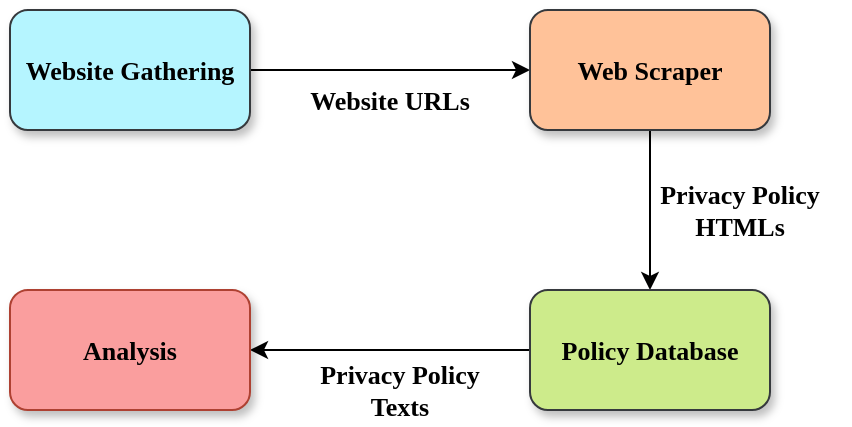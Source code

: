 <mxfile version="14.9.4" type="github">
  <diagram id="Du1h6iVQc_4GmqpZkfJo" name="Page-1">
    <mxGraphModel dx="867" dy="465" grid="1" gridSize="10" guides="1" tooltips="1" connect="1" arrows="1" fold="1" page="1" pageScale="1" pageWidth="827" pageHeight="1169" math="0" shadow="0">
      <root>
        <mxCell id="0" />
        <mxCell id="1" parent="0" />
        <mxCell id="mERwpeLYzUTZPkXKmUp4-6" style="edgeStyle=orthogonalEdgeStyle;rounded=0;orthogonalLoop=1;jettySize=auto;html=1;exitX=1;exitY=0.5;exitDx=0;exitDy=0;entryX=0;entryY=0.5;entryDx=0;entryDy=0;" edge="1" parent="1" source="mERwpeLYzUTZPkXKmUp4-1" target="mERwpeLYzUTZPkXKmUp4-3">
          <mxGeometry relative="1" as="geometry" />
        </mxCell>
        <mxCell id="mERwpeLYzUTZPkXKmUp4-1" value="Website Gathering" style="rounded=1;html=1;strokeColor=#36393d;fillColor=#B5F5FF;shadow=1;sketch=0;glass=0;fontFamily=Garamond;fontSize=13;labelBackgroundColor=none;labelBorderColor=none;fontStyle=1;whiteSpace=wrap;spacingTop=0;" vertex="1" parent="1">
          <mxGeometry x="30" y="220" width="120" height="60" as="geometry" />
        </mxCell>
        <mxCell id="mERwpeLYzUTZPkXKmUp4-10" style="edgeStyle=orthogonalEdgeStyle;rounded=0;orthogonalLoop=1;jettySize=auto;html=1;exitX=0.5;exitY=1;exitDx=0;exitDy=0;" edge="1" parent="1" source="mERwpeLYzUTZPkXKmUp4-3" target="mERwpeLYzUTZPkXKmUp4-4">
          <mxGeometry relative="1" as="geometry" />
        </mxCell>
        <mxCell id="mERwpeLYzUTZPkXKmUp4-3" value="Web Scraper" style="rounded=1;whiteSpace=wrap;html=1;strokeColor=#36393d;fillColor=#FFC299;shadow=1;fontFamily=Garamond;fontSize=13;fontStyle=1" vertex="1" parent="1">
          <mxGeometry x="290" y="220" width="120" height="60" as="geometry" />
        </mxCell>
        <mxCell id="mERwpeLYzUTZPkXKmUp4-11" style="edgeStyle=orthogonalEdgeStyle;rounded=0;orthogonalLoop=1;jettySize=auto;html=1;exitX=0;exitY=0.5;exitDx=0;exitDy=0;entryX=1;entryY=0.5;entryDx=0;entryDy=0;" edge="1" parent="1" source="mERwpeLYzUTZPkXKmUp4-4" target="mERwpeLYzUTZPkXKmUp4-5">
          <mxGeometry relative="1" as="geometry" />
        </mxCell>
        <mxCell id="mERwpeLYzUTZPkXKmUp4-4" value="Policy Database" style="rounded=1;whiteSpace=wrap;html=1;fillColor=#cdeb8b;strokeColor=#36393d;shadow=1;fontFamily=Garamond;fontSize=13;fontStyle=1" vertex="1" parent="1">
          <mxGeometry x="290" y="360" width="120" height="60" as="geometry" />
        </mxCell>
        <mxCell id="mERwpeLYzUTZPkXKmUp4-5" value="Analysis" style="rounded=1;whiteSpace=wrap;html=1;strokeColor=#ae4132;fillColor=#FA9E9E;shadow=1;fontFamily=Garamond;fontSize=13;fontStyle=1" vertex="1" parent="1">
          <mxGeometry x="30" y="360" width="120" height="60" as="geometry" />
        </mxCell>
        <mxCell id="mERwpeLYzUTZPkXKmUp4-9" value="&lt;font face=&quot;Garamond&quot; style=&quot;font-size: 13px&quot;&gt;&lt;b&gt;Website URLs&lt;/b&gt;&lt;/font&gt;" style="text;html=1;strokeColor=none;fillColor=none;align=center;verticalAlign=middle;whiteSpace=wrap;rounded=0;" vertex="1" parent="1">
          <mxGeometry x="170" y="250" width="100" height="30" as="geometry" />
        </mxCell>
        <mxCell id="mERwpeLYzUTZPkXKmUp4-12" value="&lt;font face=&quot;Garamond&quot; style=&quot;font-size: 13px&quot;&gt;&lt;b&gt;Privacy Policy HTMLs&lt;/b&gt;&lt;/font&gt;" style="text;html=1;strokeColor=none;fillColor=none;align=center;verticalAlign=middle;whiteSpace=wrap;rounded=0;" vertex="1" parent="1">
          <mxGeometry x="340" y="310" width="110" height="20" as="geometry" />
        </mxCell>
        <mxCell id="mERwpeLYzUTZPkXKmUp4-14" value="&lt;font face=&quot;Garamond&quot; size=&quot;1&quot;&gt;&lt;b style=&quot;font-size: 13px&quot;&gt;Privacy Policy Texts&lt;/b&gt;&lt;/font&gt;" style="text;html=1;strokeColor=none;fillColor=none;align=center;verticalAlign=middle;whiteSpace=wrap;rounded=0;" vertex="1" parent="1">
          <mxGeometry x="180" y="400" width="90" height="20" as="geometry" />
        </mxCell>
      </root>
    </mxGraphModel>
  </diagram>
</mxfile>
